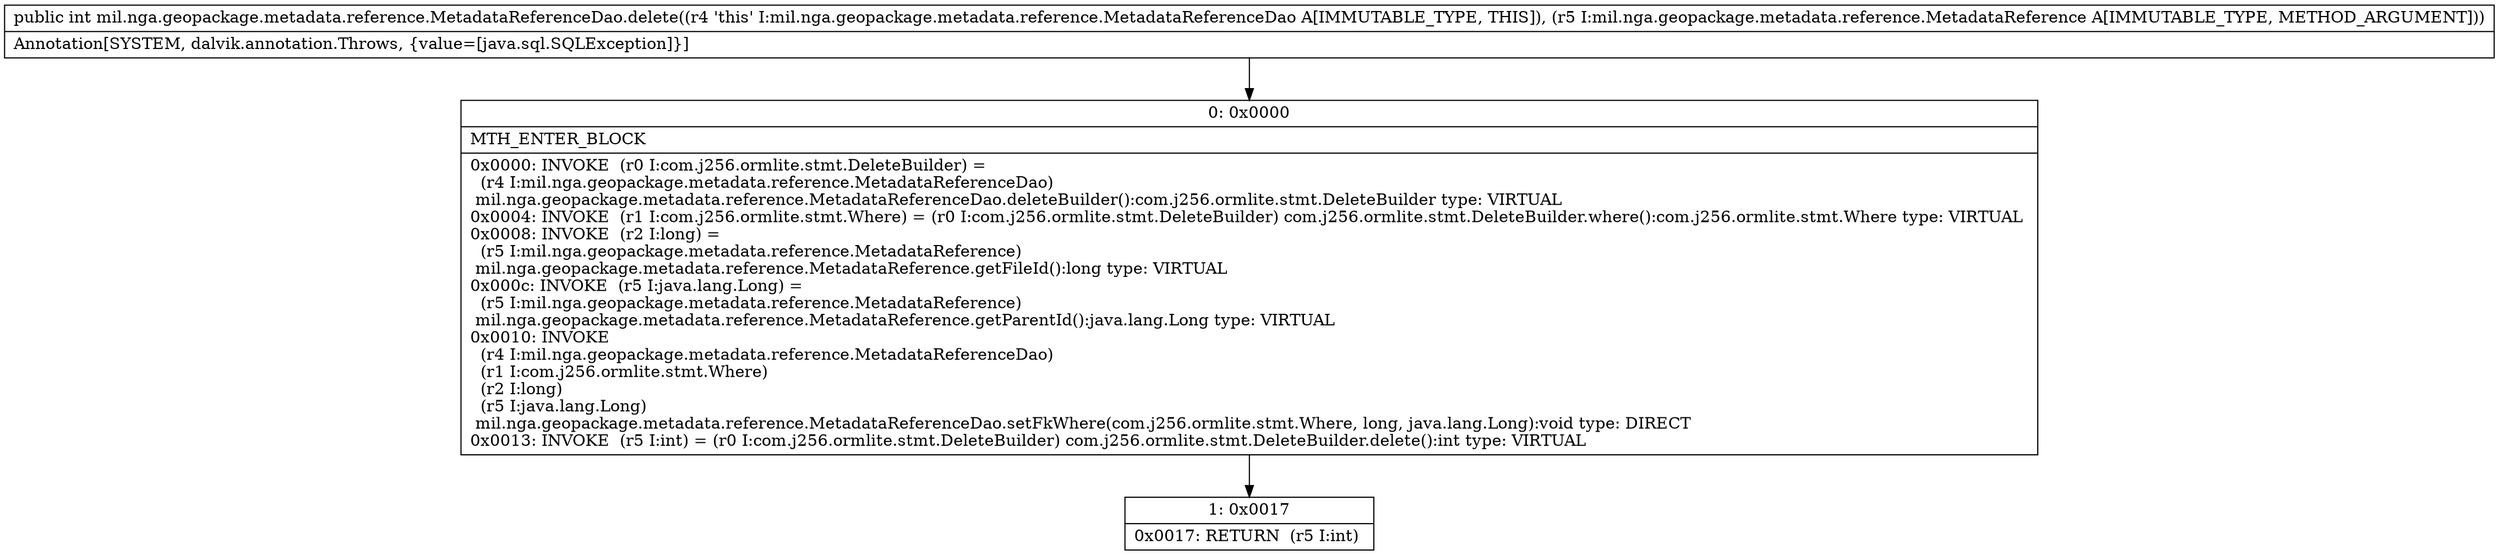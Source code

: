 digraph "CFG formil.nga.geopackage.metadata.reference.MetadataReferenceDao.delete(Lmil\/nga\/geopackage\/metadata\/reference\/MetadataReference;)I" {
Node_0 [shape=record,label="{0\:\ 0x0000|MTH_ENTER_BLOCK\l|0x0000: INVOKE  (r0 I:com.j256.ormlite.stmt.DeleteBuilder) = \l  (r4 I:mil.nga.geopackage.metadata.reference.MetadataReferenceDao)\l mil.nga.geopackage.metadata.reference.MetadataReferenceDao.deleteBuilder():com.j256.ormlite.stmt.DeleteBuilder type: VIRTUAL \l0x0004: INVOKE  (r1 I:com.j256.ormlite.stmt.Where) = (r0 I:com.j256.ormlite.stmt.DeleteBuilder) com.j256.ormlite.stmt.DeleteBuilder.where():com.j256.ormlite.stmt.Where type: VIRTUAL \l0x0008: INVOKE  (r2 I:long) = \l  (r5 I:mil.nga.geopackage.metadata.reference.MetadataReference)\l mil.nga.geopackage.metadata.reference.MetadataReference.getFileId():long type: VIRTUAL \l0x000c: INVOKE  (r5 I:java.lang.Long) = \l  (r5 I:mil.nga.geopackage.metadata.reference.MetadataReference)\l mil.nga.geopackage.metadata.reference.MetadataReference.getParentId():java.lang.Long type: VIRTUAL \l0x0010: INVOKE  \l  (r4 I:mil.nga.geopackage.metadata.reference.MetadataReferenceDao)\l  (r1 I:com.j256.ormlite.stmt.Where)\l  (r2 I:long)\l  (r5 I:java.lang.Long)\l mil.nga.geopackage.metadata.reference.MetadataReferenceDao.setFkWhere(com.j256.ormlite.stmt.Where, long, java.lang.Long):void type: DIRECT \l0x0013: INVOKE  (r5 I:int) = (r0 I:com.j256.ormlite.stmt.DeleteBuilder) com.j256.ormlite.stmt.DeleteBuilder.delete():int type: VIRTUAL \l}"];
Node_1 [shape=record,label="{1\:\ 0x0017|0x0017: RETURN  (r5 I:int) \l}"];
MethodNode[shape=record,label="{public int mil.nga.geopackage.metadata.reference.MetadataReferenceDao.delete((r4 'this' I:mil.nga.geopackage.metadata.reference.MetadataReferenceDao A[IMMUTABLE_TYPE, THIS]), (r5 I:mil.nga.geopackage.metadata.reference.MetadataReference A[IMMUTABLE_TYPE, METHOD_ARGUMENT]))  | Annotation[SYSTEM, dalvik.annotation.Throws, \{value=[java.sql.SQLException]\}]\l}"];
MethodNode -> Node_0;
Node_0 -> Node_1;
}

